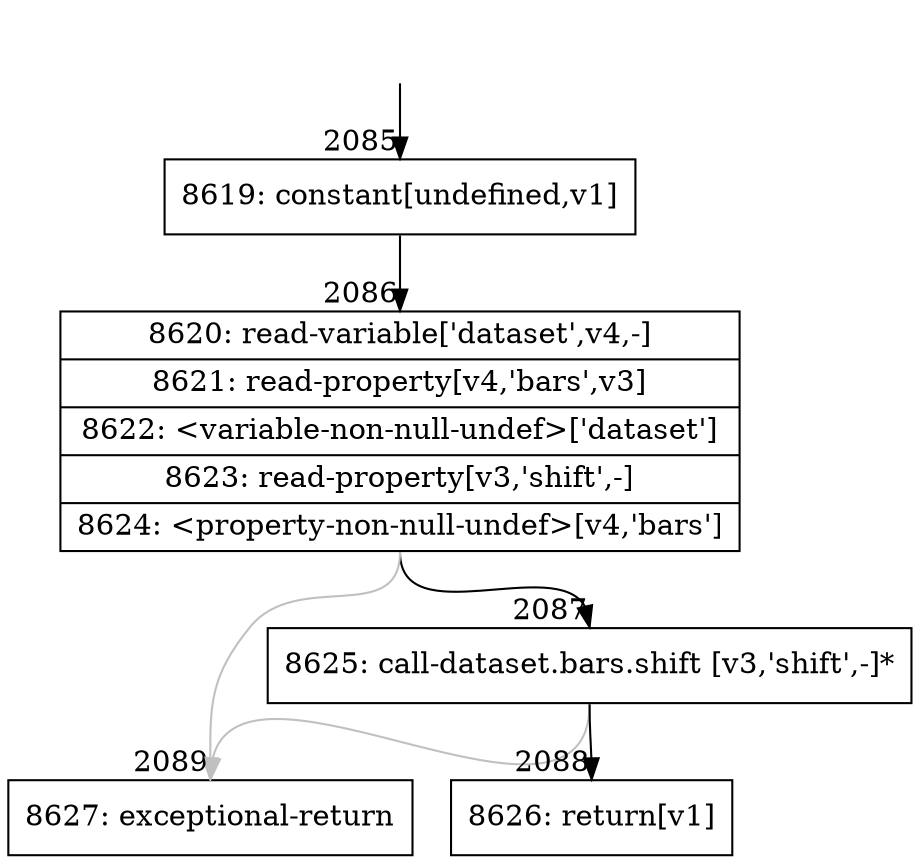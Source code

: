 digraph {
rankdir="TD"
BB_entry191[shape=none,label=""];
BB_entry191 -> BB2085 [tailport=s, headport=n, headlabel="    2085"]
BB2085 [shape=record label="{8619: constant[undefined,v1]}" ] 
BB2085 -> BB2086 [tailport=s, headport=n, headlabel="      2086"]
BB2086 [shape=record label="{8620: read-variable['dataset',v4,-]|8621: read-property[v4,'bars',v3]|8622: \<variable-non-null-undef\>['dataset']|8623: read-property[v3,'shift',-]|8624: \<property-non-null-undef\>[v4,'bars']}" ] 
BB2086 -> BB2087 [tailport=s, headport=n, headlabel="      2087"]
BB2086 -> BB2089 [tailport=s, headport=n, color=gray, headlabel="      2089"]
BB2087 [shape=record label="{8625: call-dataset.bars.shift [v3,'shift',-]*}" ] 
BB2087 -> BB2088 [tailport=s, headport=n, headlabel="      2088"]
BB2087 -> BB2089 [tailport=s, headport=n, color=gray]
BB2088 [shape=record label="{8626: return[v1]}" ] 
BB2089 [shape=record label="{8627: exceptional-return}" ] 
//#$~ 2282
}
